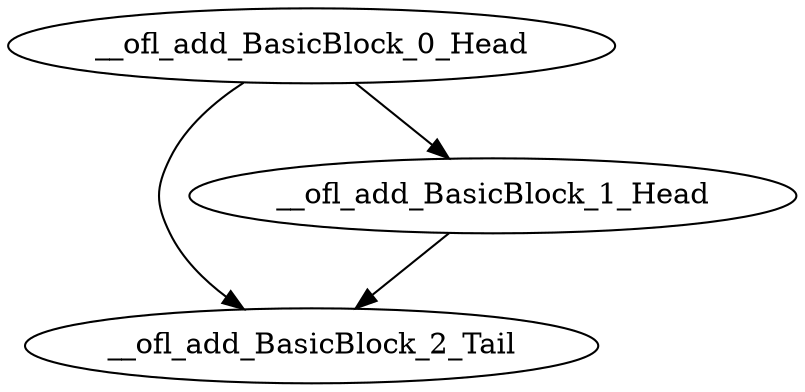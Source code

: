 digraph G {
    "__ofl_add_BasicBlock_0_Head" -> "__ofl_add_BasicBlock_2_Tail"
    "__ofl_add_BasicBlock_0_Head" -> "__ofl_add_BasicBlock_1_Head"
    "__ofl_add_BasicBlock_1_Head" -> "__ofl_add_BasicBlock_2_Tail"
}
